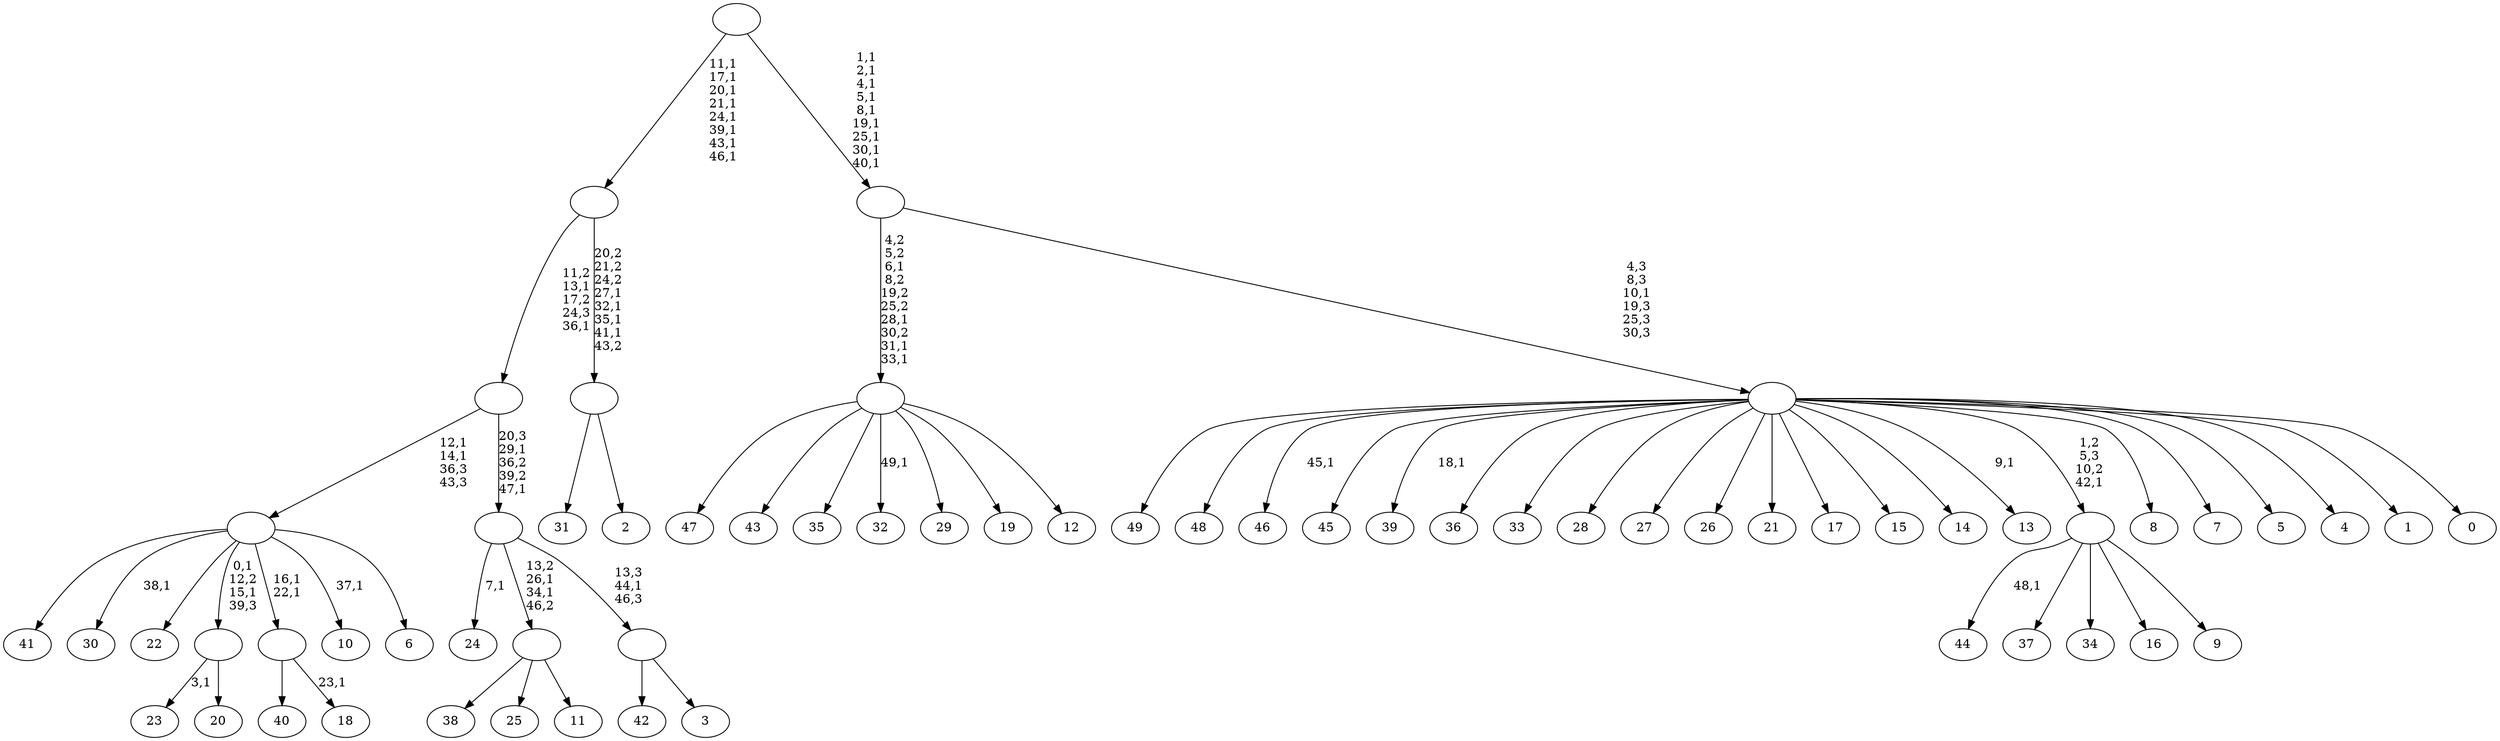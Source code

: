 digraph T {
	100 [label="49"]
	99 [label="48"]
	98 [label="47"]
	97 [label="46"]
	95 [label="45"]
	94 [label="44"]
	92 [label="43"]
	91 [label="42"]
	90 [label="41"]
	89 [label="40"]
	88 [label="39"]
	86 [label="38"]
	85 [label="37"]
	84 [label="36"]
	83 [label="35"]
	82 [label="34"]
	81 [label="33"]
	80 [label="32"]
	78 [label="31"]
	77 [label="30"]
	75 [label="29"]
	74 [label="28"]
	73 [label="27"]
	72 [label="26"]
	71 [label="25"]
	70 [label="24"]
	68 [label="23"]
	66 [label="22"]
	65 [label="21"]
	64 [label="20"]
	63 [label=""]
	61 [label="19"]
	60 [label="18"]
	58 [label=""]
	56 [label="17"]
	55 [label="16"]
	54 [label="15"]
	53 [label="14"]
	52 [label="13"]
	50 [label="12"]
	49 [label=""]
	45 [label="11"]
	44 [label=""]
	42 [label="10"]
	40 [label="9"]
	39 [label=""]
	38 [label="8"]
	37 [label="7"]
	36 [label="6"]
	35 [label=""]
	33 [label="5"]
	32 [label="4"]
	31 [label="3"]
	30 [label=""]
	29 [label=""]
	27 [label=""]
	25 [label="2"]
	24 [label=""]
	20 [label=""]
	12 [label="1"]
	11 [label="0"]
	10 [label=""]
	9 [label=""]
	0 [label=""]
	63 -> 68 [label="3,1"]
	63 -> 64 [label=""]
	58 -> 60 [label="23,1"]
	58 -> 89 [label=""]
	49 -> 80 [label="49,1"]
	49 -> 98 [label=""]
	49 -> 92 [label=""]
	49 -> 83 [label=""]
	49 -> 75 [label=""]
	49 -> 61 [label=""]
	49 -> 50 [label=""]
	44 -> 86 [label=""]
	44 -> 71 [label=""]
	44 -> 45 [label=""]
	39 -> 94 [label="48,1"]
	39 -> 85 [label=""]
	39 -> 82 [label=""]
	39 -> 55 [label=""]
	39 -> 40 [label=""]
	35 -> 42 [label="37,1"]
	35 -> 58 [label="16,1\n22,1"]
	35 -> 63 [label="0,1\n12,2\n15,1\n39,3"]
	35 -> 77 [label="38,1"]
	35 -> 90 [label=""]
	35 -> 66 [label=""]
	35 -> 36 [label=""]
	30 -> 91 [label=""]
	30 -> 31 [label=""]
	29 -> 44 [label="13,2\n26,1\n34,1\n46,2"]
	29 -> 70 [label="7,1"]
	29 -> 30 [label="13,3\n44,1\n46,3"]
	27 -> 29 [label="20,3\n29,1\n36,2\n39,2\n47,1"]
	27 -> 35 [label="12,1\n14,1\n36,3\n43,3"]
	24 -> 78 [label=""]
	24 -> 25 [label=""]
	20 -> 24 [label="20,2\n21,2\n24,2\n27,1\n32,1\n35,1\n41,1\n43,2"]
	20 -> 27 [label="11,2\n13,1\n17,2\n24,3\n36,1"]
	10 -> 52 [label="9,1"]
	10 -> 88 [label="18,1"]
	10 -> 97 [label="45,1"]
	10 -> 100 [label=""]
	10 -> 99 [label=""]
	10 -> 95 [label=""]
	10 -> 84 [label=""]
	10 -> 81 [label=""]
	10 -> 74 [label=""]
	10 -> 73 [label=""]
	10 -> 72 [label=""]
	10 -> 65 [label=""]
	10 -> 56 [label=""]
	10 -> 54 [label=""]
	10 -> 53 [label=""]
	10 -> 39 [label="1,2\n5,3\n10,2\n42,1"]
	10 -> 38 [label=""]
	10 -> 37 [label=""]
	10 -> 33 [label=""]
	10 -> 32 [label=""]
	10 -> 12 [label=""]
	10 -> 11 [label=""]
	9 -> 49 [label="4,2\n5,2\n6,1\n8,2\n19,2\n25,2\n28,1\n30,2\n31,1\n33,1"]
	9 -> 10 [label="4,3\n8,3\n10,1\n19,3\n25,3\n30,3"]
	0 -> 9 [label="1,1\n2,1\n4,1\n5,1\n8,1\n19,1\n25,1\n30,1\n40,1"]
	0 -> 20 [label="11,1\n17,1\n20,1\n21,1\n24,1\n39,1\n43,1\n46,1"]
}
